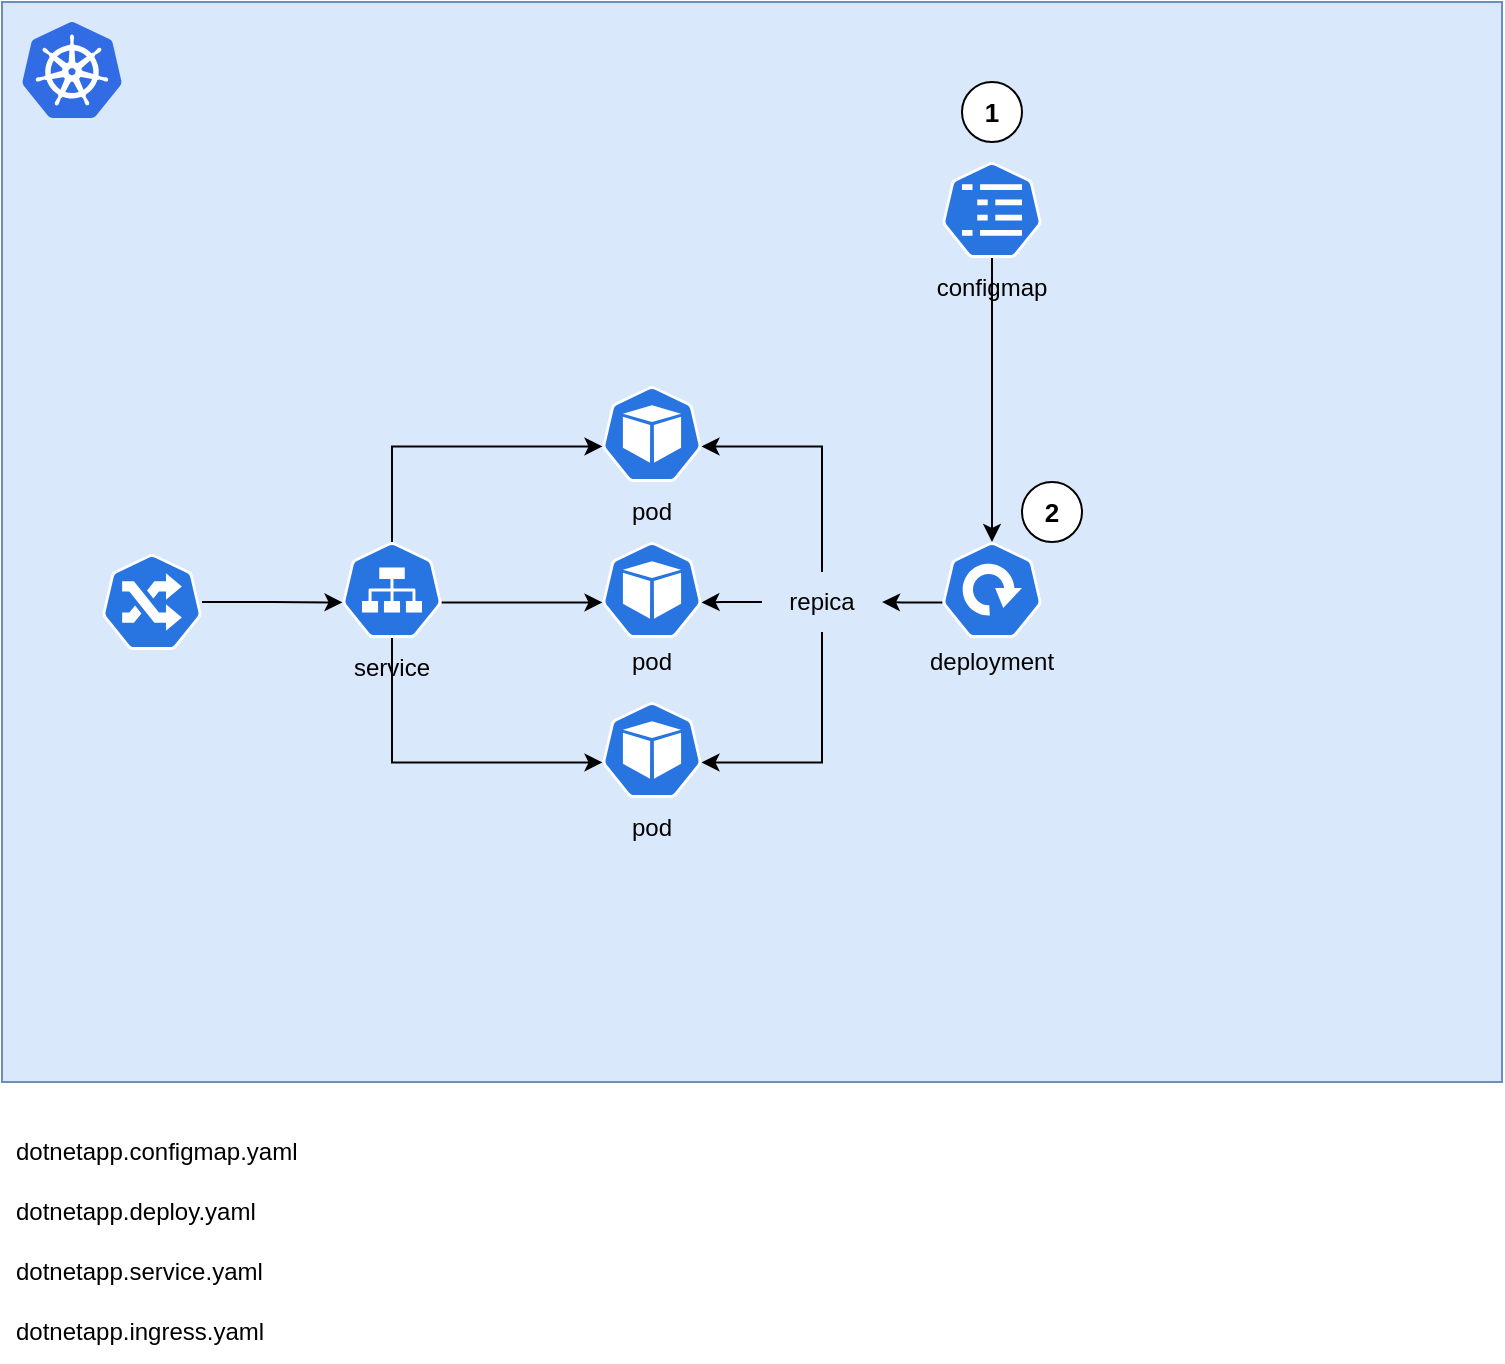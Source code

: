 <mxfile version="21.0.2" type="github">
  <diagram name="Page-1" id="ESKwlWflOJjkLpQTLM2p">
    <mxGraphModel dx="1434" dy="808" grid="1" gridSize="10" guides="1" tooltips="1" connect="1" arrows="1" fold="1" page="1" pageScale="1" pageWidth="827" pageHeight="1169" math="0" shadow="0">
      <root>
        <mxCell id="0" />
        <mxCell id="1" parent="0" />
        <mxCell id="Jg2JnqgivAytyahi90kR-3" value="" style="rounded=0;whiteSpace=wrap;html=1;fillColor=#dae8fc;strokeColor=#6c8ebf;" vertex="1" parent="1">
          <mxGeometry x="40" y="40" width="750" height="540" as="geometry" />
        </mxCell>
        <mxCell id="Jg2JnqgivAytyahi90kR-2" value="" style="sketch=0;aspect=fixed;html=1;points=[];align=center;image;fontSize=12;image=img/lib/mscae/Kubernetes.svg;" vertex="1" parent="1">
          <mxGeometry x="50" y="50" width="50" height="48" as="geometry" />
        </mxCell>
        <mxCell id="Jg2JnqgivAytyahi90kR-13" style="edgeStyle=orthogonalEdgeStyle;rounded=0;orthogonalLoop=1;jettySize=auto;html=1;exitX=0.005;exitY=0.63;exitDx=0;exitDy=0;exitPerimeter=0;" edge="1" parent="1" source="Jg2JnqgivAytyahi90kR-4" target="Jg2JnqgivAytyahi90kR-9">
          <mxGeometry relative="1" as="geometry" />
        </mxCell>
        <mxCell id="Jg2JnqgivAytyahi90kR-4" value="" style="sketch=0;html=1;dashed=0;whitespace=wrap;fillColor=#2875E2;strokeColor=#ffffff;points=[[0.005,0.63,0],[0.1,0.2,0],[0.9,0.2,0],[0.5,0,0],[0.995,0.63,0],[0.72,0.99,0],[0.5,1,0],[0.28,0.99,0]];verticalLabelPosition=bottom;align=center;verticalAlign=top;shape=mxgraph.kubernetes.icon;prIcon=deploy" vertex="1" parent="1">
          <mxGeometry x="510" y="310" width="50" height="48" as="geometry" />
        </mxCell>
        <mxCell id="Jg2JnqgivAytyahi90kR-5" value="" style="sketch=0;html=1;dashed=0;whitespace=wrap;fillColor=#2875E2;strokeColor=#ffffff;points=[[0.005,0.63,0],[0.1,0.2,0],[0.9,0.2,0],[0.5,0,0],[0.995,0.63,0],[0.72,0.99,0],[0.5,1,0],[0.28,0.99,0]];verticalLabelPosition=bottom;align=center;verticalAlign=top;shape=mxgraph.kubernetes.icon;prIcon=pod" vertex="1" parent="1">
          <mxGeometry x="340" y="232" width="50" height="48" as="geometry" />
        </mxCell>
        <mxCell id="Jg2JnqgivAytyahi90kR-6" value="" style="sketch=0;html=1;dashed=0;whitespace=wrap;fillColor=#2875E2;strokeColor=#ffffff;points=[[0.005,0.63,0],[0.1,0.2,0],[0.9,0.2,0],[0.5,0,0],[0.995,0.63,0],[0.72,0.99,0],[0.5,1,0],[0.28,0.99,0]];verticalLabelPosition=bottom;align=center;verticalAlign=top;shape=mxgraph.kubernetes.icon;prIcon=pod" vertex="1" parent="1">
          <mxGeometry x="340" y="310" width="50" height="48" as="geometry" />
        </mxCell>
        <mxCell id="Jg2JnqgivAytyahi90kR-7" value="" style="sketch=0;html=1;dashed=0;whitespace=wrap;fillColor=#2875E2;strokeColor=#ffffff;points=[[0.005,0.63,0],[0.1,0.2,0],[0.9,0.2,0],[0.5,0,0],[0.995,0.63,0],[0.72,0.99,0],[0.5,1,0],[0.28,0.99,0]];verticalLabelPosition=bottom;align=center;verticalAlign=top;shape=mxgraph.kubernetes.icon;prIcon=pod" vertex="1" parent="1">
          <mxGeometry x="340" y="390" width="50" height="48" as="geometry" />
        </mxCell>
        <mxCell id="Jg2JnqgivAytyahi90kR-14" style="edgeStyle=orthogonalEdgeStyle;rounded=0;orthogonalLoop=1;jettySize=auto;html=1;entryX=0.995;entryY=0.63;entryDx=0;entryDy=0;entryPerimeter=0;" edge="1" parent="1" source="Jg2JnqgivAytyahi90kR-9" target="Jg2JnqgivAytyahi90kR-6">
          <mxGeometry relative="1" as="geometry" />
        </mxCell>
        <mxCell id="Jg2JnqgivAytyahi90kR-15" style="edgeStyle=orthogonalEdgeStyle;rounded=0;orthogonalLoop=1;jettySize=auto;html=1;exitX=0.5;exitY=0;exitDx=0;exitDy=0;entryX=0.995;entryY=0.63;entryDx=0;entryDy=0;entryPerimeter=0;" edge="1" parent="1" source="Jg2JnqgivAytyahi90kR-9" target="Jg2JnqgivAytyahi90kR-5">
          <mxGeometry relative="1" as="geometry" />
        </mxCell>
        <mxCell id="Jg2JnqgivAytyahi90kR-16" style="edgeStyle=orthogonalEdgeStyle;rounded=0;orthogonalLoop=1;jettySize=auto;html=1;exitX=0.5;exitY=1;exitDx=0;exitDy=0;entryX=0.995;entryY=0.63;entryDx=0;entryDy=0;entryPerimeter=0;" edge="1" parent="1" source="Jg2JnqgivAytyahi90kR-9" target="Jg2JnqgivAytyahi90kR-7">
          <mxGeometry relative="1" as="geometry" />
        </mxCell>
        <mxCell id="Jg2JnqgivAytyahi90kR-9" value="repica" style="text;html=1;strokeColor=none;fillColor=none;align=center;verticalAlign=middle;whiteSpace=wrap;rounded=0;" vertex="1" parent="1">
          <mxGeometry x="420" y="325" width="60" height="30" as="geometry" />
        </mxCell>
        <mxCell id="Jg2JnqgivAytyahi90kR-10" value="configmap" style="text;html=1;strokeColor=none;fillColor=none;align=center;verticalAlign=middle;whiteSpace=wrap;rounded=0;" vertex="1" parent="1">
          <mxGeometry x="505" y="168" width="60" height="30" as="geometry" />
        </mxCell>
        <mxCell id="Jg2JnqgivAytyahi90kR-12" style="edgeStyle=orthogonalEdgeStyle;rounded=0;orthogonalLoop=1;jettySize=auto;html=1;exitX=0.5;exitY=1;exitDx=0;exitDy=0;exitPerimeter=0;entryX=0.5;entryY=0;entryDx=0;entryDy=0;entryPerimeter=0;" edge="1" parent="1" source="Jg2JnqgivAytyahi90kR-11" target="Jg2JnqgivAytyahi90kR-4">
          <mxGeometry relative="1" as="geometry" />
        </mxCell>
        <mxCell id="Jg2JnqgivAytyahi90kR-11" value="" style="sketch=0;html=1;dashed=0;whitespace=wrap;fillColor=#2875E2;strokeColor=#ffffff;points=[[0.005,0.63,0],[0.1,0.2,0],[0.9,0.2,0],[0.5,0,0],[0.995,0.63,0],[0.72,0.99,0],[0.5,1,0],[0.28,0.99,0]];verticalLabelPosition=bottom;align=center;verticalAlign=top;shape=mxgraph.kubernetes.icon;prIcon=cm" vertex="1" parent="1">
          <mxGeometry x="510" y="120" width="50" height="48" as="geometry" />
        </mxCell>
        <mxCell id="Jg2JnqgivAytyahi90kR-17" value="1" style="ellipse;whiteSpace=wrap;html=1;aspect=fixed;fontSize=13;fontStyle=1" vertex="1" parent="1">
          <mxGeometry x="520" y="80" width="30" height="30" as="geometry" />
        </mxCell>
        <mxCell id="Jg2JnqgivAytyahi90kR-18" value="deployment" style="text;html=1;strokeColor=none;fillColor=none;align=center;verticalAlign=middle;whiteSpace=wrap;rounded=0;" vertex="1" parent="1">
          <mxGeometry x="505" y="355" width="60" height="30" as="geometry" />
        </mxCell>
        <mxCell id="Jg2JnqgivAytyahi90kR-19" value="pod" style="text;html=1;strokeColor=none;fillColor=none;align=center;verticalAlign=middle;whiteSpace=wrap;rounded=0;" vertex="1" parent="1">
          <mxGeometry x="335" y="280" width="60" height="30" as="geometry" />
        </mxCell>
        <mxCell id="Jg2JnqgivAytyahi90kR-20" value="pod" style="text;html=1;strokeColor=none;fillColor=none;align=center;verticalAlign=middle;whiteSpace=wrap;rounded=0;" vertex="1" parent="1">
          <mxGeometry x="335" y="355" width="60" height="30" as="geometry" />
        </mxCell>
        <mxCell id="Jg2JnqgivAytyahi90kR-21" value="pod" style="text;html=1;strokeColor=none;fillColor=none;align=center;verticalAlign=middle;whiteSpace=wrap;rounded=0;" vertex="1" parent="1">
          <mxGeometry x="335" y="438" width="60" height="30" as="geometry" />
        </mxCell>
        <mxCell id="Jg2JnqgivAytyahi90kR-22" value="2" style="ellipse;whiteSpace=wrap;html=1;aspect=fixed;fontSize=13;fontStyle=1" vertex="1" parent="1">
          <mxGeometry x="550" y="280" width="30" height="30" as="geometry" />
        </mxCell>
        <mxCell id="Jg2JnqgivAytyahi90kR-25" style="edgeStyle=orthogonalEdgeStyle;rounded=0;orthogonalLoop=1;jettySize=auto;html=1;exitX=0.5;exitY=0;exitDx=0;exitDy=0;exitPerimeter=0;entryX=0.005;entryY=0.63;entryDx=0;entryDy=0;entryPerimeter=0;" edge="1" parent="1" source="Jg2JnqgivAytyahi90kR-23" target="Jg2JnqgivAytyahi90kR-5">
          <mxGeometry relative="1" as="geometry" />
        </mxCell>
        <mxCell id="Jg2JnqgivAytyahi90kR-27" style="edgeStyle=orthogonalEdgeStyle;rounded=0;orthogonalLoop=1;jettySize=auto;html=1;exitX=0.995;exitY=0.63;exitDx=0;exitDy=0;exitPerimeter=0;entryX=0.005;entryY=0.63;entryDx=0;entryDy=0;entryPerimeter=0;" edge="1" parent="1" source="Jg2JnqgivAytyahi90kR-23" target="Jg2JnqgivAytyahi90kR-6">
          <mxGeometry relative="1" as="geometry" />
        </mxCell>
        <mxCell id="Jg2JnqgivAytyahi90kR-23" value="" style="sketch=0;html=1;dashed=0;whitespace=wrap;fillColor=#2875E2;strokeColor=#ffffff;points=[[0.005,0.63,0],[0.1,0.2,0],[0.9,0.2,0],[0.5,0,0],[0.995,0.63,0],[0.72,0.99,0],[0.5,1,0],[0.28,0.99,0]];verticalLabelPosition=bottom;align=center;verticalAlign=top;shape=mxgraph.kubernetes.icon;prIcon=svc" vertex="1" parent="1">
          <mxGeometry x="210" y="310" width="50" height="48" as="geometry" />
        </mxCell>
        <mxCell id="Jg2JnqgivAytyahi90kR-26" style="edgeStyle=orthogonalEdgeStyle;rounded=0;orthogonalLoop=1;jettySize=auto;html=1;exitX=0.5;exitY=0;exitDx=0;exitDy=0;entryX=0.005;entryY=0.63;entryDx=0;entryDy=0;entryPerimeter=0;" edge="1" parent="1" source="Jg2JnqgivAytyahi90kR-24" target="Jg2JnqgivAytyahi90kR-7">
          <mxGeometry relative="1" as="geometry">
            <Array as="points">
              <mxPoint x="235" y="420" />
            </Array>
          </mxGeometry>
        </mxCell>
        <mxCell id="Jg2JnqgivAytyahi90kR-24" value="service" style="text;html=1;strokeColor=none;fillColor=none;align=center;verticalAlign=middle;whiteSpace=wrap;rounded=0;" vertex="1" parent="1">
          <mxGeometry x="205" y="358" width="60" height="30" as="geometry" />
        </mxCell>
        <mxCell id="Jg2JnqgivAytyahi90kR-29" style="edgeStyle=orthogonalEdgeStyle;rounded=0;orthogonalLoop=1;jettySize=auto;html=1;entryX=0.005;entryY=0.63;entryDx=0;entryDy=0;entryPerimeter=0;" edge="1" parent="1" source="Jg2JnqgivAytyahi90kR-28" target="Jg2JnqgivAytyahi90kR-23">
          <mxGeometry relative="1" as="geometry" />
        </mxCell>
        <mxCell id="Jg2JnqgivAytyahi90kR-28" value="" style="sketch=0;html=1;dashed=0;whitespace=wrap;fillColor=#2875E2;strokeColor=#ffffff;points=[[0.005,0.63,0],[0.1,0.2,0],[0.9,0.2,0],[0.5,0,0],[0.995,0.63,0],[0.72,0.99,0],[0.5,1,0],[0.28,0.99,0]];verticalLabelPosition=bottom;align=center;verticalAlign=top;shape=mxgraph.kubernetes.icon;prIcon=ing" vertex="1" parent="1">
          <mxGeometry x="90" y="316" width="50" height="48" as="geometry" />
        </mxCell>
        <mxCell id="Jg2JnqgivAytyahi90kR-30" value="dotnetapp.deploy.yaml" style="text;html=1;strokeColor=none;fillColor=none;align=left;verticalAlign=middle;whiteSpace=wrap;rounded=0;" vertex="1" parent="1">
          <mxGeometry x="45" y="630" width="60" height="30" as="geometry" />
        </mxCell>
        <mxCell id="Jg2JnqgivAytyahi90kR-31" value="dotnetapp.configmap.yaml" style="text;html=1;strokeColor=none;fillColor=none;align=left;verticalAlign=middle;whiteSpace=wrap;rounded=0;" vertex="1" parent="1">
          <mxGeometry x="45" y="600" width="60" height="30" as="geometry" />
        </mxCell>
        <mxCell id="Jg2JnqgivAytyahi90kR-32" value="dotnetapp.service.yaml" style="text;html=1;strokeColor=none;fillColor=none;align=left;verticalAlign=middle;whiteSpace=wrap;rounded=0;" vertex="1" parent="1">
          <mxGeometry x="45" y="660" width="60" height="30" as="geometry" />
        </mxCell>
        <mxCell id="Jg2JnqgivAytyahi90kR-33" value="dotnetapp.ingress.yaml" style="text;html=1;strokeColor=none;fillColor=none;align=left;verticalAlign=middle;whiteSpace=wrap;rounded=0;" vertex="1" parent="1">
          <mxGeometry x="45" y="690" width="60" height="30" as="geometry" />
        </mxCell>
      </root>
    </mxGraphModel>
  </diagram>
</mxfile>
